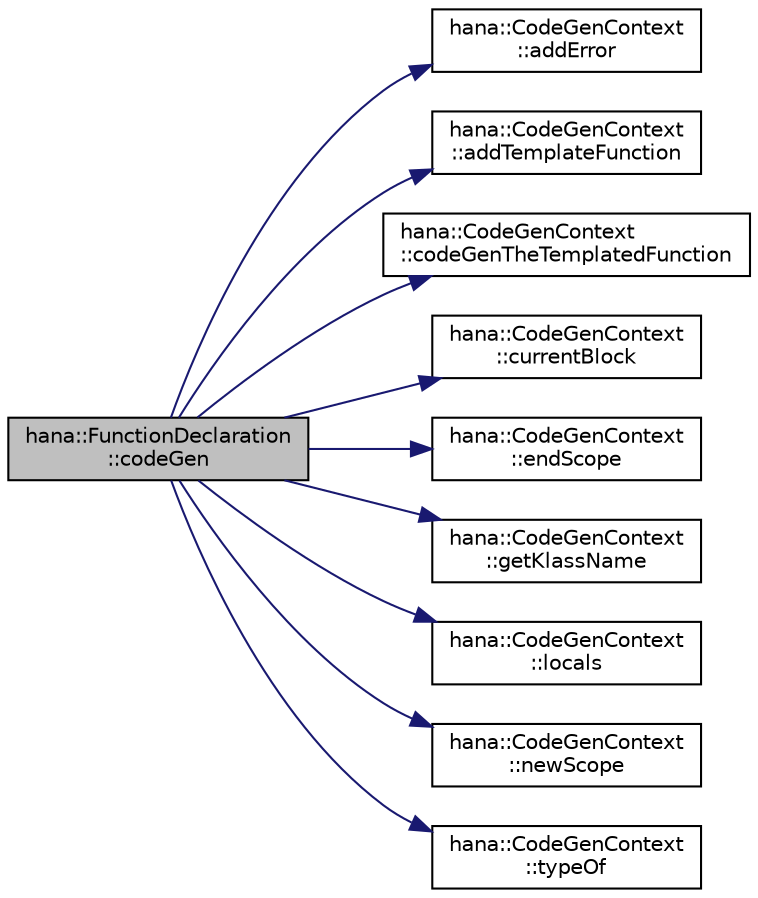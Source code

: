 digraph "hana::FunctionDeclaration::codeGen"
{
 // LATEX_PDF_SIZE
  edge [fontname="Helvetica",fontsize="10",labelfontname="Helvetica",labelfontsize="10"];
  node [fontname="Helvetica",fontsize="10",shape=record];
  rankdir="LR";
  Node1 [label="hana::FunctionDeclaration\l::codeGen",height=0.2,width=0.4,color="black", fillcolor="grey75", style="filled", fontcolor="black",tooltip=" "];
  Node1 -> Node2 [color="midnightblue",fontsize="10",style="solid",fontname="Helvetica"];
  Node2 [label="hana::CodeGenContext\l::addError",height=0.2,width=0.4,color="black", fillcolor="white", style="filled",URL="$classhana_1_1_code_gen_context.html#a9b8766a19ba43e57497cfacf27e06706",tooltip=" "];
  Node1 -> Node3 [color="midnightblue",fontsize="10",style="solid",fontname="Helvetica"];
  Node3 [label="hana::CodeGenContext\l::addTemplateFunction",height=0.2,width=0.4,color="black", fillcolor="white", style="filled",URL="$classhana_1_1_code_gen_context.html#a650657d41b107a6bc6ec076e6d5d4aa4",tooltip=" "];
  Node1 -> Node4 [color="midnightblue",fontsize="10",style="solid",fontname="Helvetica"];
  Node4 [label="hana::CodeGenContext\l::codeGenTheTemplatedFunction",height=0.2,width=0.4,color="black", fillcolor="white", style="filled",URL="$classhana_1_1_code_gen_context.html#aa86aa920a9961d3d41703ec8b02cdee1",tooltip=" "];
  Node1 -> Node5 [color="midnightblue",fontsize="10",style="solid",fontname="Helvetica"];
  Node5 [label="hana::CodeGenContext\l::currentBlock",height=0.2,width=0.4,color="black", fillcolor="white", style="filled",URL="$classhana_1_1_code_gen_context.html#ab03838a9df07190a7289d01c3bb7f506",tooltip=" "];
  Node1 -> Node6 [color="midnightblue",fontsize="10",style="solid",fontname="Helvetica"];
  Node6 [label="hana::CodeGenContext\l::endScope",height=0.2,width=0.4,color="black", fillcolor="white", style="filled",URL="$classhana_1_1_code_gen_context.html#ab0821babc0b33bb0676041f6a984a0e9",tooltip=" "];
  Node1 -> Node7 [color="midnightblue",fontsize="10",style="solid",fontname="Helvetica"];
  Node7 [label="hana::CodeGenContext\l::getKlassName",height=0.2,width=0.4,color="black", fillcolor="white", style="filled",URL="$classhana_1_1_code_gen_context.html#a2aaa11bef28d2b46e96b6bd332435d46",tooltip=" "];
  Node1 -> Node8 [color="midnightblue",fontsize="10",style="solid",fontname="Helvetica"];
  Node8 [label="hana::CodeGenContext\l::locals",height=0.2,width=0.4,color="black", fillcolor="white", style="filled",URL="$classhana_1_1_code_gen_context.html#a14f674efc8c087db30ad1d0b235a4882",tooltip=" "];
  Node1 -> Node9 [color="midnightblue",fontsize="10",style="solid",fontname="Helvetica"];
  Node9 [label="hana::CodeGenContext\l::newScope",height=0.2,width=0.4,color="black", fillcolor="white", style="filled",URL="$classhana_1_1_code_gen_context.html#a199b6c72cb16ec899e513c142fcc9f7b",tooltip=" "];
  Node1 -> Node10 [color="midnightblue",fontsize="10",style="solid",fontname="Helvetica"];
  Node10 [label="hana::CodeGenContext\l::typeOf",height=0.2,width=0.4,color="black", fillcolor="white", style="filled",URL="$classhana_1_1_code_gen_context.html#a1780f0432e6ece671ceb3c877433da8c",tooltip=" "];
}

